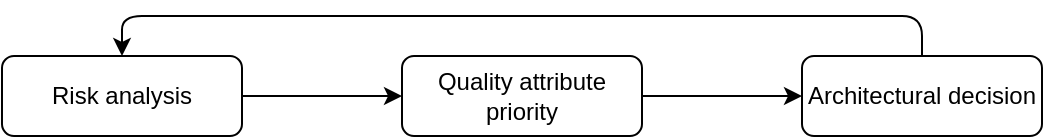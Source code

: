 <mxfile version="14.9.5" type="github">
  <diagram id="C5RBs43oDa-KdzZeNtuy" name="Page-1">
    <mxGraphModel dx="1260" dy="709" grid="1" gridSize="10" guides="1" tooltips="1" connect="1" arrows="1" fold="1" page="1" pageScale="1" pageWidth="827" pageHeight="1169" math="0" shadow="0">
      <root>
        <mxCell id="WIyWlLk6GJQsqaUBKTNV-0" />
        <mxCell id="WIyWlLk6GJQsqaUBKTNV-1" parent="WIyWlLk6GJQsqaUBKTNV-0" />
        <mxCell id="m-5cjeoxYV-PfK_HnJGP-1" value="" style="edgeStyle=orthogonalEdgeStyle;rounded=0;orthogonalLoop=1;jettySize=auto;html=1;" edge="1" parent="WIyWlLk6GJQsqaUBKTNV-1" source="WIyWlLk6GJQsqaUBKTNV-3" target="m-5cjeoxYV-PfK_HnJGP-0">
          <mxGeometry relative="1" as="geometry" />
        </mxCell>
        <mxCell id="WIyWlLk6GJQsqaUBKTNV-3" value="Risk analysis" style="rounded=1;whiteSpace=wrap;html=1;fontSize=12;glass=0;strokeWidth=1;shadow=0;" parent="WIyWlLk6GJQsqaUBKTNV-1" vertex="1">
          <mxGeometry x="50" y="150" width="120" height="40" as="geometry" />
        </mxCell>
        <mxCell id="m-5cjeoxYV-PfK_HnJGP-3" value="" style="edgeStyle=orthogonalEdgeStyle;rounded=0;orthogonalLoop=1;jettySize=auto;html=1;" edge="1" parent="WIyWlLk6GJQsqaUBKTNV-1" source="m-5cjeoxYV-PfK_HnJGP-0" target="m-5cjeoxYV-PfK_HnJGP-2">
          <mxGeometry relative="1" as="geometry" />
        </mxCell>
        <mxCell id="m-5cjeoxYV-PfK_HnJGP-0" value="Quality attribute priority" style="rounded=1;whiteSpace=wrap;html=1;fontSize=12;glass=0;strokeWidth=1;shadow=0;" vertex="1" parent="WIyWlLk6GJQsqaUBKTNV-1">
          <mxGeometry x="250" y="150" width="120" height="40" as="geometry" />
        </mxCell>
        <mxCell id="m-5cjeoxYV-PfK_HnJGP-5" value="" style="edgeStyle=orthogonalEdgeStyle;rounded=1;orthogonalLoop=1;jettySize=auto;html=1;entryX=0.5;entryY=0;entryDx=0;entryDy=0;" edge="1" parent="WIyWlLk6GJQsqaUBKTNV-1" source="m-5cjeoxYV-PfK_HnJGP-2" target="WIyWlLk6GJQsqaUBKTNV-3">
          <mxGeometry relative="1" as="geometry">
            <mxPoint x="510" y="70" as="targetPoint" />
            <Array as="points">
              <mxPoint x="510" y="130" />
              <mxPoint x="110" y="130" />
            </Array>
          </mxGeometry>
        </mxCell>
        <mxCell id="m-5cjeoxYV-PfK_HnJGP-2" value="Architectural decision" style="rounded=1;whiteSpace=wrap;html=1;fontSize=12;glass=0;strokeWidth=1;shadow=0;" vertex="1" parent="WIyWlLk6GJQsqaUBKTNV-1">
          <mxGeometry x="450" y="150" width="120" height="40" as="geometry" />
        </mxCell>
      </root>
    </mxGraphModel>
  </diagram>
</mxfile>
